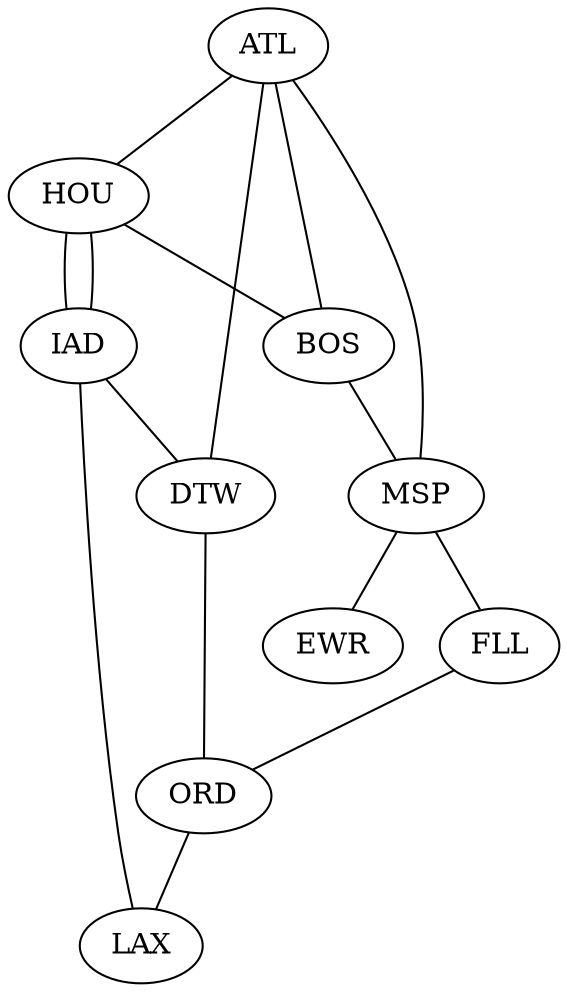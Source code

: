 graph flights {
    "ATL" -- "BOS" [miles=1];
    "ATL" -- "HOU" [miles=8];
    "ATL" -- "MSP" [miles=5];
    "BOS" -- "MSP" [miles=3];
    "DTW" -- "ATL" [miles=7];
    "DTW" -- "ORD" [miles=2];
    "FLL" -- "ORD" [miles=9];
    "ORD" -- "LAX" [miles=7];
    "HOU" -- "BOS" [miles=6];
    "HOU" -- "IAD" [miles=2];
    "IAD" -- "DTW" [miles=1];
    "IAD" -- "LAX" [miles=5];
    "IAD" -- "HOU" [miles=2];
    "MSP" -- "EWR" [miles=3];
    "MSP" -- "FLL" [miles=4];
}

